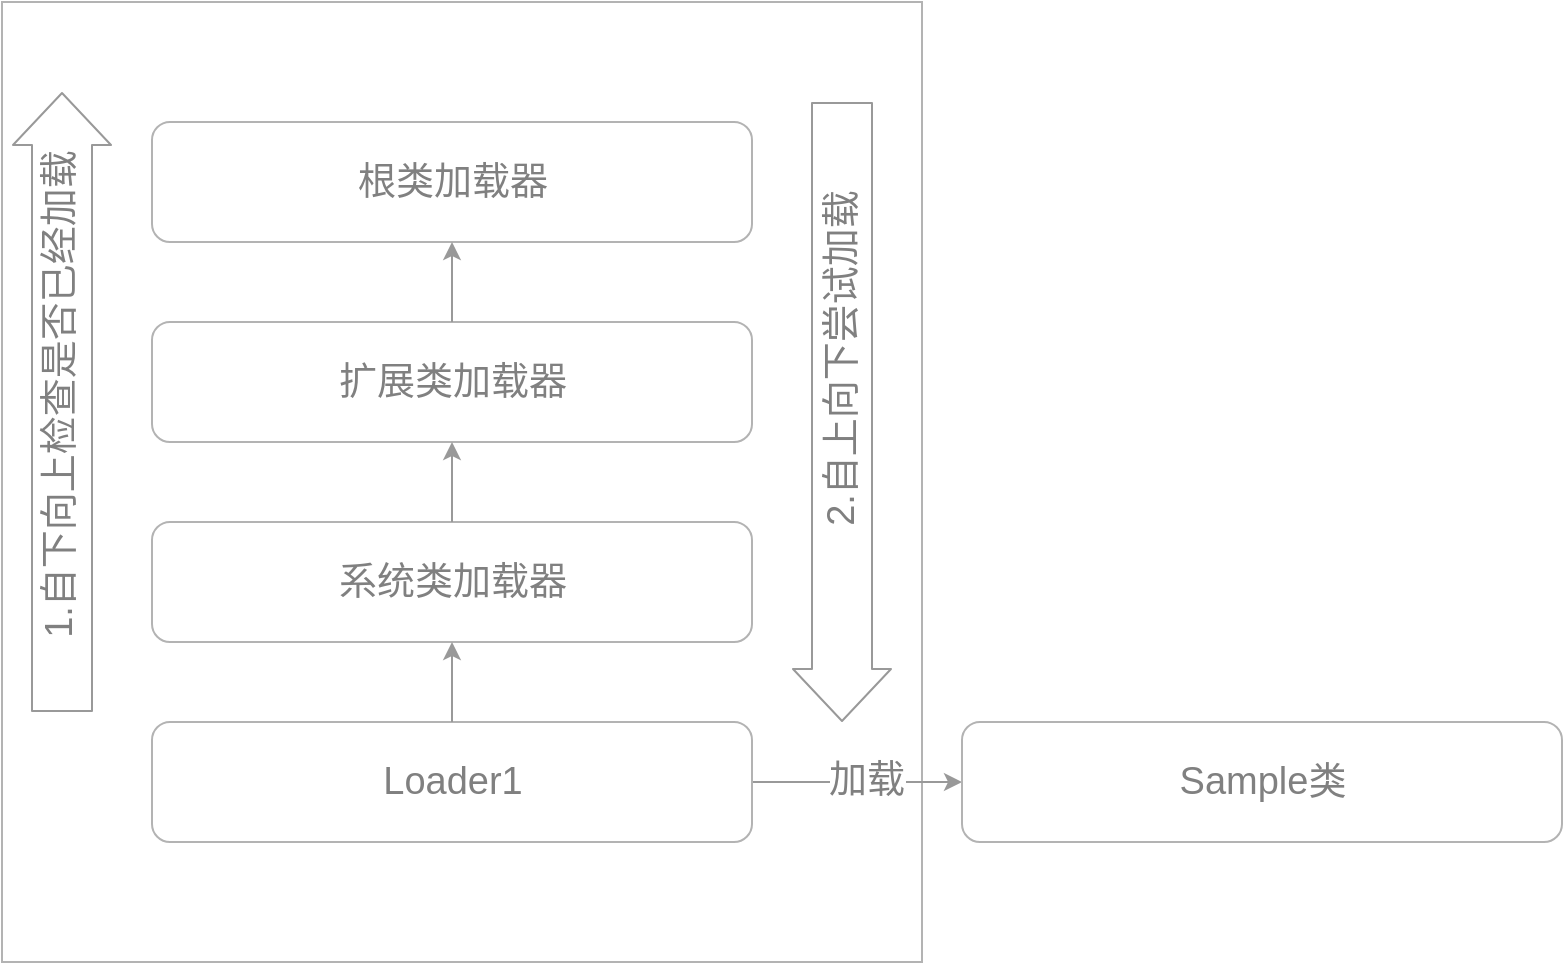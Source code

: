 <mxfile version="11.1.4" type="device"><diagram id="4WVeK535BTHGFrsFTuNB" name="第 1 页"><mxGraphModel dx="1106" dy="832" grid="1" gridSize="10" guides="1" tooltips="1" connect="1" arrows="1" fold="1" page="1" pageScale="1" pageWidth="827" pageHeight="1169" math="0" shadow="0"><root><mxCell id="0"/><mxCell id="1" parent="0"/><mxCell id="TKkHW9zCRCenX3LAnK0P-2" value="" style="rounded=0;whiteSpace=wrap;html=1;strokeColor=#B3B3B3;" vertex="1" parent="1"><mxGeometry x="30" y="150" width="460" height="480" as="geometry"/></mxCell><mxCell id="TKkHW9zCRCenX3LAnK0P-16" style="rounded=0;orthogonalLoop=1;jettySize=auto;html=1;exitX=1;exitY=0.5;exitDx=0;exitDy=0;entryX=0;entryY=0.5;entryDx=0;entryDy=0;fontSize=19;fontColor=#808080;strokeColor=#999999;" edge="1" parent="1" source="TKkHW9zCRCenX3LAnK0P-9" target="TKkHW9zCRCenX3LAnK0P-14"><mxGeometry relative="1" as="geometry"/></mxCell><mxCell id="TKkHW9zCRCenX3LAnK0P-17" value="加载" style="text;html=1;resizable=0;points=[];align=center;verticalAlign=middle;labelBackgroundColor=#ffffff;fontSize=19;fontColor=#808080;" vertex="1" connectable="0" parent="TKkHW9zCRCenX3LAnK0P-16"><mxGeometry x="0.089" y="1" relative="1" as="geometry"><mxPoint as="offset"/></mxGeometry></mxCell><mxCell id="TKkHW9zCRCenX3LAnK0P-13" value="Loader1" style="text;html=1;strokeColor=none;fillColor=none;align=center;verticalAlign=middle;whiteSpace=wrap;rounded=0;fontSize=19;fontColor=#808080;" vertex="1" parent="1"><mxGeometry x="561" y="530" width="215" height="20" as="geometry"/></mxCell><mxCell id="TKkHW9zCRCenX3LAnK0P-14" value="" style="rounded=1;whiteSpace=wrap;html=1;strokeColor=#B3B3B3;" vertex="1" parent="1"><mxGeometry x="510" y="510" width="300" height="60" as="geometry"/></mxCell><mxCell id="TKkHW9zCRCenX3LAnK0P-15" value="Sample类" style="text;html=1;strokeColor=none;fillColor=none;align=center;verticalAlign=middle;whiteSpace=wrap;rounded=0;fontSize=19;fontColor=#808080;" vertex="1" parent="1"><mxGeometry x="552.5" y="530" width="215" height="20" as="geometry"/></mxCell><mxCell id="TKkHW9zCRCenX3LAnK0P-18" value="" style="shape=flexArrow;endArrow=classic;html=1;strokeColor=#999999;fontSize=19;fontColor=#808080;width=30;endSize=8.33;endWidth=18;" edge="1" parent="1"><mxGeometry width="50" height="50" relative="1" as="geometry"><mxPoint x="60" y="505" as="sourcePoint"/><mxPoint x="60" y="195" as="targetPoint"/></mxGeometry></mxCell><mxCell id="TKkHW9zCRCenX3LAnK0P-20" value="1.自下向上检查是否已经加载" style="text;html=1;resizable=0;points=[];align=center;verticalAlign=middle;labelBackgroundColor=#ffffff;fontSize=19;fontColor=#808080;rotation=-90;" vertex="1" connectable="0" parent="TKkHW9zCRCenX3LAnK0P-18"><mxGeometry x="0.15" y="2" relative="1" as="geometry"><mxPoint x="1" y="20" as="offset"/></mxGeometry></mxCell><mxCell id="TKkHW9zCRCenX3LAnK0P-21" value="" style="shape=flexArrow;endArrow=classic;html=1;strokeColor=#999999;fontSize=19;fontColor=#808080;width=30;endSize=8.33;endWidth=18;" edge="1" parent="1"><mxGeometry width="50" height="50" relative="1" as="geometry"><mxPoint x="450" y="200" as="sourcePoint"/><mxPoint x="450" y="510" as="targetPoint"/></mxGeometry></mxCell><mxCell id="TKkHW9zCRCenX3LAnK0P-22" value="2.自上向下尝试加载" style="text;html=1;resizable=0;points=[];align=center;verticalAlign=middle;labelBackgroundColor=#ffffff;fontSize=19;fontColor=#808080;rotation=-90;" vertex="1" connectable="0" parent="TKkHW9zCRCenX3LAnK0P-21"><mxGeometry x="0.15" y="2" relative="1" as="geometry"><mxPoint x="-2" y="-50" as="offset"/></mxGeometry></mxCell><mxCell id="TKkHW9zCRCenX3LAnK0P-23" value="" style="group" vertex="1" connectable="0" parent="1"><mxGeometry x="105" y="510" width="300" height="60" as="geometry"/></mxCell><mxCell id="TKkHW9zCRCenX3LAnK0P-9" value="" style="rounded=1;whiteSpace=wrap;html=1;strokeColor=#B3B3B3;" vertex="1" parent="TKkHW9zCRCenX3LAnK0P-23"><mxGeometry width="300" height="60" as="geometry"/></mxCell><mxCell id="TKkHW9zCRCenX3LAnK0P-10" value="Loader1" style="text;html=1;strokeColor=none;fillColor=none;align=center;verticalAlign=middle;whiteSpace=wrap;rounded=0;fontSize=19;fontColor=#808080;" vertex="1" parent="TKkHW9zCRCenX3LAnK0P-23"><mxGeometry x="42.5" y="20" width="215" height="20" as="geometry"/></mxCell><mxCell id="TKkHW9zCRCenX3LAnK0P-24" value="" style="group" vertex="1" connectable="0" parent="1"><mxGeometry x="105" y="410" width="300" height="60" as="geometry"/></mxCell><mxCell id="TKkHW9zCRCenX3LAnK0P-7" value="" style="rounded=1;whiteSpace=wrap;html=1;strokeColor=#B3B3B3;" vertex="1" parent="TKkHW9zCRCenX3LAnK0P-24"><mxGeometry width="300" height="60" as="geometry"/></mxCell><mxCell id="TKkHW9zCRCenX3LAnK0P-8" value="系统类加载器" style="text;html=1;strokeColor=none;fillColor=none;align=center;verticalAlign=middle;whiteSpace=wrap;rounded=0;fontSize=19;fontColor=#808080;" vertex="1" parent="TKkHW9zCRCenX3LAnK0P-24"><mxGeometry x="42.5" y="20" width="215" height="20" as="geometry"/></mxCell><mxCell id="TKkHW9zCRCenX3LAnK0P-25" value="" style="group" vertex="1" connectable="0" parent="1"><mxGeometry x="105" y="310" width="300" height="60" as="geometry"/></mxCell><mxCell id="TKkHW9zCRCenX3LAnK0P-5" value="" style="rounded=1;whiteSpace=wrap;html=1;strokeColor=#B3B3B3;" vertex="1" parent="TKkHW9zCRCenX3LAnK0P-25"><mxGeometry width="300" height="60" as="geometry"/></mxCell><mxCell id="TKkHW9zCRCenX3LAnK0P-6" value="扩展类加载器" style="text;html=1;strokeColor=none;fillColor=none;align=center;verticalAlign=middle;whiteSpace=wrap;rounded=0;fontSize=19;fontColor=#808080;" vertex="1" parent="TKkHW9zCRCenX3LAnK0P-25"><mxGeometry x="42.5" y="20" width="215" height="20" as="geometry"/></mxCell><mxCell id="TKkHW9zCRCenX3LAnK0P-26" value="" style="group" vertex="1" connectable="0" parent="1"><mxGeometry x="105" y="210" width="300" height="60" as="geometry"/></mxCell><mxCell id="TKkHW9zCRCenX3LAnK0P-3" value="" style="rounded=1;whiteSpace=wrap;html=1;strokeColor=#B3B3B3;" vertex="1" parent="TKkHW9zCRCenX3LAnK0P-26"><mxGeometry width="300" height="60" as="geometry"/></mxCell><mxCell id="TKkHW9zCRCenX3LAnK0P-4" value="根类加载器" style="text;html=1;strokeColor=none;fillColor=none;align=center;verticalAlign=middle;whiteSpace=wrap;rounded=0;fontSize=19;fontColor=#808080;" vertex="1" parent="TKkHW9zCRCenX3LAnK0P-26"><mxGeometry x="69.5" y="20" width="161" height="20" as="geometry"/></mxCell><mxCell id="TKkHW9zCRCenX3LAnK0P-28" style="edgeStyle=none;rounded=0;orthogonalLoop=1;jettySize=auto;html=1;exitX=0.5;exitY=0;exitDx=0;exitDy=0;entryX=0.5;entryY=1;entryDx=0;entryDy=0;strokeColor=#999999;fontSize=19;fontColor=#808080;" edge="1" parent="1" source="TKkHW9zCRCenX3LAnK0P-9" target="TKkHW9zCRCenX3LAnK0P-7"><mxGeometry relative="1" as="geometry"/></mxCell><mxCell id="TKkHW9zCRCenX3LAnK0P-29" style="edgeStyle=none;rounded=0;orthogonalLoop=1;jettySize=auto;html=1;exitX=0.5;exitY=0;exitDx=0;exitDy=0;entryX=0.5;entryY=1;entryDx=0;entryDy=0;strokeColor=#999999;fontSize=19;fontColor=#808080;" edge="1" parent="1" source="TKkHW9zCRCenX3LAnK0P-7" target="TKkHW9zCRCenX3LAnK0P-5"><mxGeometry relative="1" as="geometry"/></mxCell><mxCell id="TKkHW9zCRCenX3LAnK0P-30" style="edgeStyle=none;rounded=0;orthogonalLoop=1;jettySize=auto;html=1;exitX=0.5;exitY=0;exitDx=0;exitDy=0;entryX=0.5;entryY=1;entryDx=0;entryDy=0;strokeColor=#999999;fontSize=19;fontColor=#808080;" edge="1" parent="1" source="TKkHW9zCRCenX3LAnK0P-5" target="TKkHW9zCRCenX3LAnK0P-3"><mxGeometry relative="1" as="geometry"/></mxCell></root></mxGraphModel></diagram></mxfile>